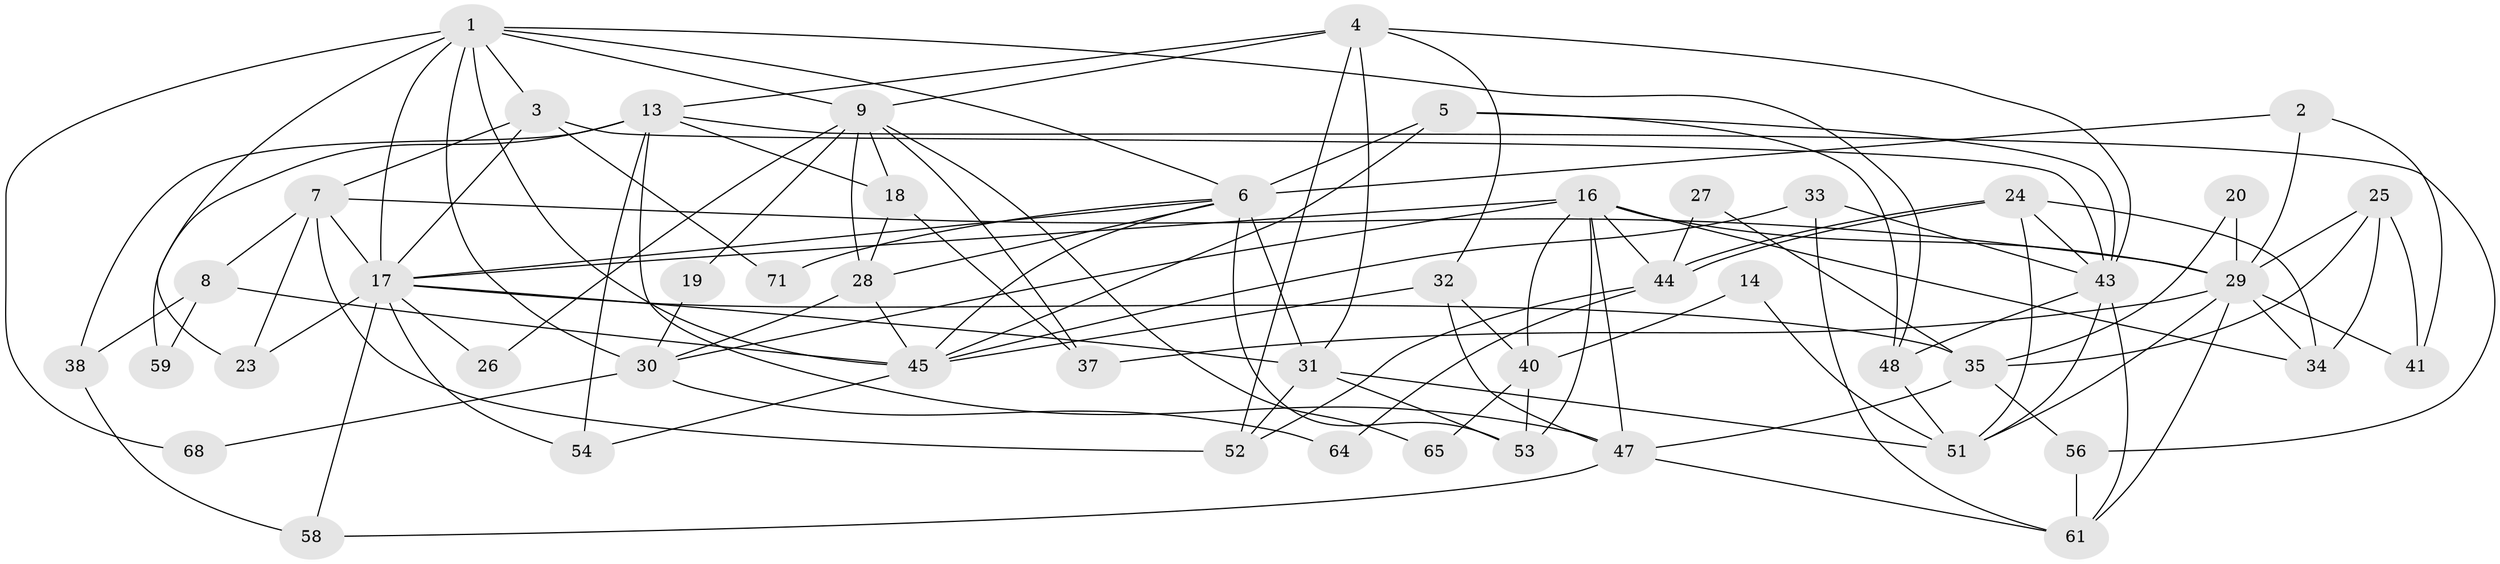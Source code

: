 // original degree distribution, {4: 0.2777777777777778, 3: 0.20833333333333334, 7: 0.027777777777777776, 2: 0.18055555555555555, 6: 0.08333333333333333, 5: 0.19444444444444445, 9: 0.013888888888888888, 8: 0.013888888888888888}
// Generated by graph-tools (version 1.1) at 2025/18/03/04/25 18:18:32]
// undirected, 50 vertices, 117 edges
graph export_dot {
graph [start="1"]
  node [color=gray90,style=filled];
  1 [super="+11"];
  2;
  3 [super="+10"];
  4 [super="+22"];
  5;
  6 [super="+55"];
  7 [super="+21"];
  8;
  9 [super="+15"];
  13 [super="+42"];
  14;
  16 [super="+36"];
  17 [super="+50+63"];
  18;
  19;
  20;
  23;
  24 [super="+72"];
  25;
  26;
  27;
  28;
  29 [super="+39"];
  30 [super="+49"];
  31 [super="+57"];
  32;
  33 [super="+62"];
  34;
  35;
  37;
  38;
  40;
  41;
  43 [super="+66+67+60"];
  44;
  45 [super="+69"];
  47;
  48;
  51;
  52;
  53;
  54;
  56;
  58;
  59;
  61 [super="+70"];
  64;
  65;
  68;
  71;
  1 -- 68;
  1 -- 48;
  1 -- 3;
  1 -- 6;
  1 -- 23;
  1 -- 30;
  1 -- 9;
  1 -- 45;
  1 -- 17;
  2 -- 6;
  2 -- 41;
  2 -- 29;
  3 -- 71;
  3 -- 17;
  3 -- 43;
  3 -- 7;
  4 -- 9;
  4 -- 52;
  4 -- 32;
  4 -- 43;
  4 -- 13;
  4 -- 31;
  5 -- 6;
  5 -- 45;
  5 -- 48;
  5 -- 43;
  6 -- 53;
  6 -- 28;
  6 -- 17 [weight=2];
  6 -- 71;
  6 -- 31;
  6 -- 45;
  7 -- 29 [weight=2];
  7 -- 23;
  7 -- 52;
  7 -- 8;
  7 -- 17;
  8 -- 38;
  8 -- 45;
  8 -- 59;
  9 -- 28;
  9 -- 18;
  9 -- 19;
  9 -- 26;
  9 -- 65;
  9 -- 37;
  13 -- 18;
  13 -- 38;
  13 -- 56;
  13 -- 54;
  13 -- 59;
  13 -- 47;
  14 -- 40;
  14 -- 51;
  16 -- 44;
  16 -- 29;
  16 -- 17;
  16 -- 34;
  16 -- 53;
  16 -- 40;
  16 -- 30;
  16 -- 47;
  17 -- 26;
  17 -- 35;
  17 -- 23;
  17 -- 54;
  17 -- 58;
  17 -- 31;
  18 -- 37;
  18 -- 28;
  19 -- 30;
  20 -- 35;
  20 -- 29;
  24 -- 51;
  24 -- 44;
  24 -- 44;
  24 -- 34;
  24 -- 43;
  25 -- 29;
  25 -- 35;
  25 -- 34;
  25 -- 41;
  27 -- 44;
  27 -- 35;
  28 -- 45;
  28 -- 30;
  29 -- 41;
  29 -- 51;
  29 -- 34;
  29 -- 37;
  29 -- 61;
  30 -- 64;
  30 -- 68;
  31 -- 51;
  31 -- 52;
  31 -- 53;
  32 -- 47;
  32 -- 40;
  32 -- 45;
  33 -- 61;
  33 -- 43;
  33 -- 45;
  35 -- 56;
  35 -- 47;
  38 -- 58;
  40 -- 53;
  40 -- 65;
  43 -- 48;
  43 -- 51;
  43 -- 61;
  44 -- 52;
  44 -- 64;
  45 -- 54;
  47 -- 58;
  47 -- 61;
  48 -- 51;
  56 -- 61;
}

